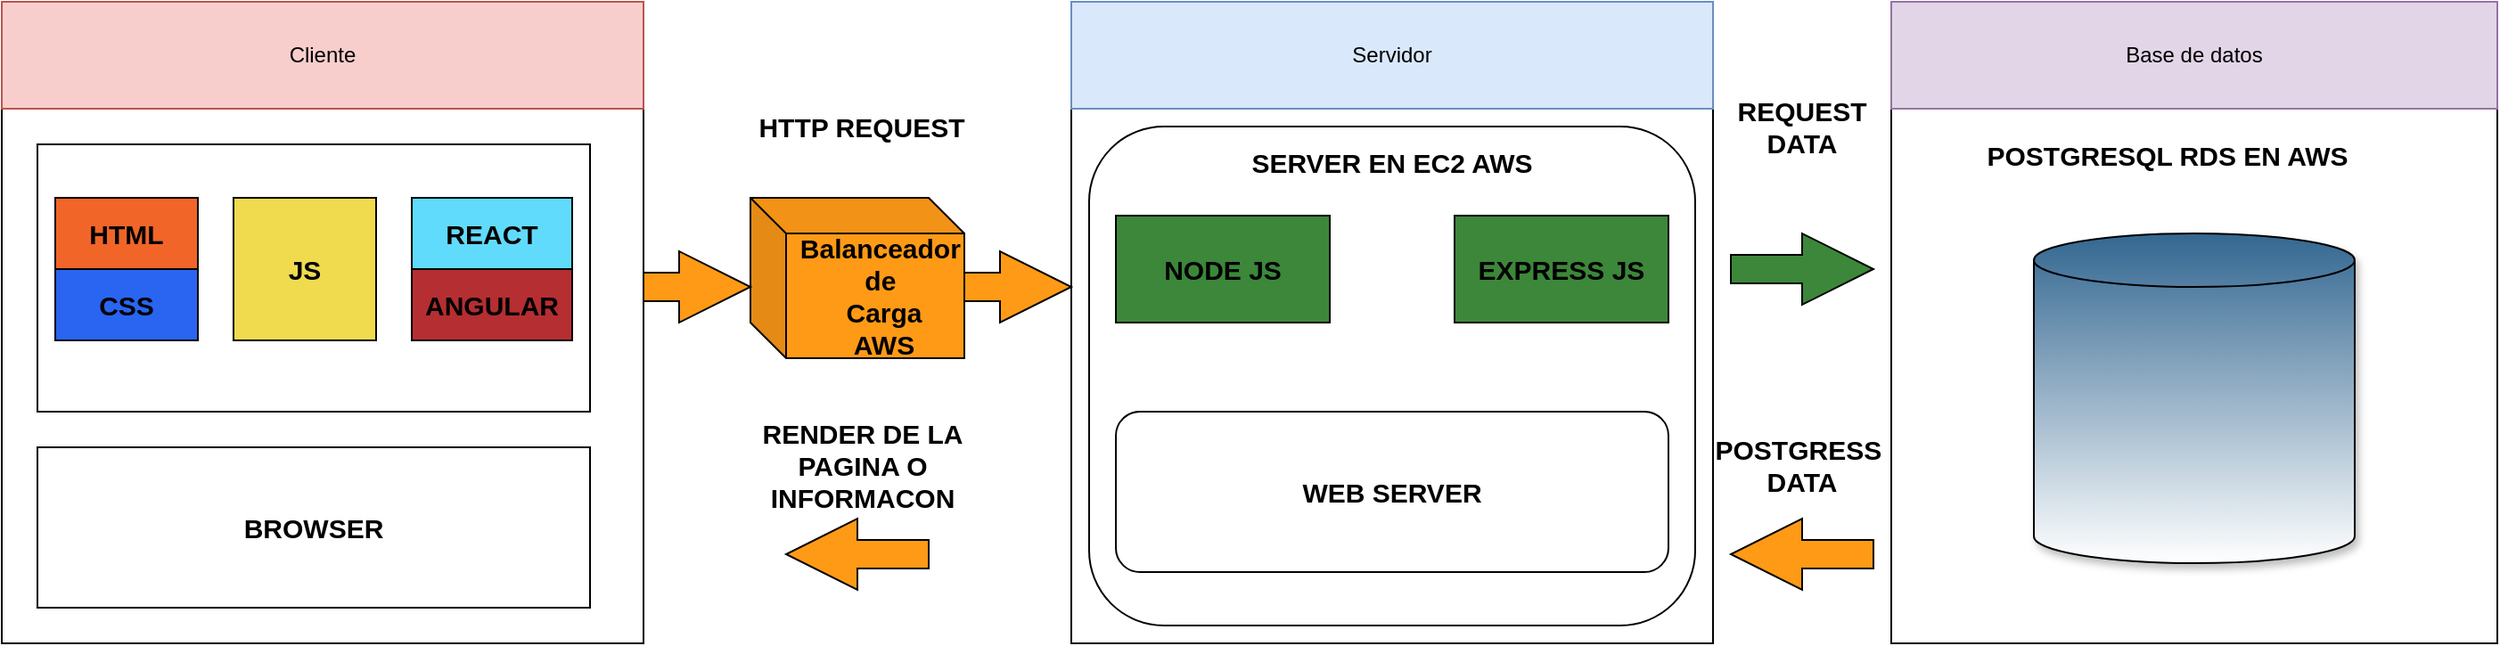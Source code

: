 <mxfile version="13.6.5" type="github">
  <diagram id="1ilV7u2zxLR5_ZmT1951" name="Page-1">
    <mxGraphModel dx="1736" dy="964" grid="1" gridSize="10" guides="1" tooltips="1" connect="1" arrows="1" fold="1" page="1" pageScale="1" pageWidth="827" pageHeight="1169" math="0" shadow="0">
      <root>
        <mxCell id="0" />
        <mxCell id="1" parent="0" />
        <mxCell id="slnHC6HvjloaGQ3Vt_u9-1" value="" style="whiteSpace=wrap;html=1;aspect=fixed;" vertex="1" parent="1">
          <mxGeometry y="40" width="360" height="360" as="geometry" />
        </mxCell>
        <mxCell id="slnHC6HvjloaGQ3Vt_u9-2" value="" style="whiteSpace=wrap;html=1;aspect=fixed;" vertex="1" parent="1">
          <mxGeometry x="600" y="40" width="360" height="360" as="geometry" />
        </mxCell>
        <mxCell id="slnHC6HvjloaGQ3Vt_u9-3" value="" style="rounded=0;whiteSpace=wrap;html=1;" vertex="1" parent="1">
          <mxGeometry x="1060" y="40" width="340" height="360" as="geometry" />
        </mxCell>
        <mxCell id="slnHC6HvjloaGQ3Vt_u9-4" value="Cliente" style="rounded=0;whiteSpace=wrap;html=1;fillColor=#f8cecc;strokeColor=#b85450;" vertex="1" parent="1">
          <mxGeometry y="40" width="360" height="60" as="geometry" />
        </mxCell>
        <mxCell id="slnHC6HvjloaGQ3Vt_u9-5" value="Servidor" style="rounded=0;whiteSpace=wrap;html=1;fillColor=#dae8fc;strokeColor=#6c8ebf;" vertex="1" parent="1">
          <mxGeometry x="600" y="40" width="360" height="60" as="geometry" />
        </mxCell>
        <mxCell id="slnHC6HvjloaGQ3Vt_u9-6" value="Base de datos" style="rounded=0;whiteSpace=wrap;html=1;fillColor=#e1d5e7;strokeColor=#9673a6;" vertex="1" parent="1">
          <mxGeometry x="1060" y="40" width="340" height="60" as="geometry" />
        </mxCell>
        <mxCell id="slnHC6HvjloaGQ3Vt_u9-7" value="" style="shape=cube;whiteSpace=wrap;html=1;boundedLbl=1;backgroundOutline=1;darkOpacity=0.05;darkOpacity2=0.1;fontColor=#FF9A17;fillColor=#FF9A17;" vertex="1" parent="1">
          <mxGeometry x="420" y="150" width="120" height="90" as="geometry" />
        </mxCell>
        <mxCell id="slnHC6HvjloaGQ3Vt_u9-8" value="Balanceador&amp;nbsp;&lt;br style=&quot;font-size: 15px&quot;&gt;de&amp;nbsp;&lt;br style=&quot;font-size: 15px&quot;&gt;Carga&lt;br&gt;AWS" style="text;html=1;strokeColor=none;fillColor=none;align=center;verticalAlign=middle;whiteSpace=wrap;rounded=0;fontStyle=1;fontSize=15;" vertex="1" parent="1">
          <mxGeometry x="450" y="180" width="90" height="50" as="geometry" />
        </mxCell>
        <mxCell id="slnHC6HvjloaGQ3Vt_u9-15" value="" style="rounded=0;whiteSpace=wrap;html=1;fontSize=15;fontColor=#FF9A17;fillColor=#FFFFFF;" vertex="1" parent="1">
          <mxGeometry x="20" y="120" width="310" height="150" as="geometry" />
        </mxCell>
        <mxCell id="slnHC6HvjloaGQ3Vt_u9-18" value="&lt;b&gt;&lt;font color=&quot;#000000&quot;&gt;JS&lt;/font&gt;&lt;/b&gt;" style="whiteSpace=wrap;html=1;aspect=fixed;fontSize=15;fontColor=#FF9A17;fillColor=#F0DB4F;" vertex="1" parent="1">
          <mxGeometry x="130" y="150" width="80" height="80" as="geometry" />
        </mxCell>
        <mxCell id="slnHC6HvjloaGQ3Vt_u9-21" value="" style="rounded=0;whiteSpace=wrap;html=1;fontSize=15;fontColor=#FF9A17;fillColor=#2965f1;" vertex="1" parent="1">
          <mxGeometry x="30" y="190" width="80" height="40" as="geometry" />
        </mxCell>
        <mxCell id="slnHC6HvjloaGQ3Vt_u9-22" value="" style="rounded=0;whiteSpace=wrap;html=1;fontSize=15;fontColor=#FF9A17;fillColor=#F16529;" vertex="1" parent="1">
          <mxGeometry x="30" y="150" width="80" height="40" as="geometry" />
        </mxCell>
        <mxCell id="slnHC6HvjloaGQ3Vt_u9-23" value="" style="rounded=0;whiteSpace=wrap;html=1;fontSize=15;fontColor=#FF9A17;fillColor=#61DBFB;" vertex="1" parent="1">
          <mxGeometry x="230" y="150" width="90" height="40" as="geometry" />
        </mxCell>
        <mxCell id="slnHC6HvjloaGQ3Vt_u9-24" value="" style="rounded=0;whiteSpace=wrap;html=1;fontSize=15;fontColor=#FF9A17;fillColor=#B52E31;" vertex="1" parent="1">
          <mxGeometry x="230" y="190" width="90" height="40" as="geometry" />
        </mxCell>
        <mxCell id="slnHC6HvjloaGQ3Vt_u9-25" value="&lt;font color=&quot;#000000&quot;&gt;&lt;b&gt;HTML&lt;/b&gt;&lt;/font&gt;" style="text;html=1;strokeColor=none;fillColor=none;align=center;verticalAlign=middle;whiteSpace=wrap;rounded=0;fontSize=15;fontColor=#FF9A17;" vertex="1" parent="1">
          <mxGeometry x="50" y="160" width="40" height="20" as="geometry" />
        </mxCell>
        <mxCell id="slnHC6HvjloaGQ3Vt_u9-26" value="&lt;font color=&quot;#000000&quot;&gt;&lt;b&gt;CSS&lt;/b&gt;&lt;/font&gt;" style="text;html=1;strokeColor=none;fillColor=none;align=center;verticalAlign=middle;whiteSpace=wrap;rounded=0;fontSize=15;fontColor=#FF9A17;" vertex="1" parent="1">
          <mxGeometry x="50" y="200" width="40" height="20" as="geometry" />
        </mxCell>
        <mxCell id="slnHC6HvjloaGQ3Vt_u9-27" value="&lt;font color=&quot;#000000&quot;&gt;&lt;b&gt;ANGULAR&lt;/b&gt;&lt;/font&gt;" style="text;html=1;strokeColor=none;fillColor=none;align=center;verticalAlign=middle;whiteSpace=wrap;rounded=0;fontSize=15;fontColor=#FF9A17;" vertex="1" parent="1">
          <mxGeometry x="255" y="200" width="40" height="20" as="geometry" />
        </mxCell>
        <mxCell id="slnHC6HvjloaGQ3Vt_u9-28" value="&lt;font color=&quot;#000000&quot;&gt;&lt;b&gt;REACT&lt;/b&gt;&lt;/font&gt;" style="text;html=1;strokeColor=none;fillColor=none;align=center;verticalAlign=middle;whiteSpace=wrap;rounded=0;fontSize=15;fontColor=#FF9A17;" vertex="1" parent="1">
          <mxGeometry x="255" y="160" width="40" height="20" as="geometry" />
        </mxCell>
        <mxCell id="slnHC6HvjloaGQ3Vt_u9-29" value="&lt;font color=&quot;#000000&quot;&gt;&lt;b&gt;BROWSER&lt;/b&gt;&lt;/font&gt;" style="rounded=0;whiteSpace=wrap;html=1;fontSize=15;fontColor=#FF9A17;fillColor=#FFFFFF;" vertex="1" parent="1">
          <mxGeometry x="20" y="290" width="310" height="90" as="geometry" />
        </mxCell>
        <mxCell id="slnHC6HvjloaGQ3Vt_u9-30" value="&lt;font color=&quot;#000000&quot;&gt;&lt;b&gt;HTTP REQUEST&lt;/b&gt;&lt;/font&gt;" style="text;html=1;strokeColor=none;fillColor=none;align=center;verticalAlign=middle;whiteSpace=wrap;rounded=0;fontSize=15;fontColor=#FF9A17;" vertex="1" parent="1">
          <mxGeometry x="400" y="100" width="165" height="20" as="geometry" />
        </mxCell>
        <mxCell id="slnHC6HvjloaGQ3Vt_u9-31" value="&lt;b&gt;&lt;font color=&quot;#000000&quot;&gt;NODE JS&lt;/font&gt;&lt;/b&gt;" style="rounded=0;whiteSpace=wrap;html=1;fontSize=15;fontColor=#FF9A17;fillColor=#3C873A;" vertex="1" parent="1">
          <mxGeometry x="625" y="160" width="120" height="60" as="geometry" />
        </mxCell>
        <mxCell id="slnHC6HvjloaGQ3Vt_u9-32" value="&lt;font color=&quot;#000000&quot;&gt;&lt;b&gt;EXPRESS JS&lt;/b&gt;&lt;/font&gt;" style="rounded=0;whiteSpace=wrap;html=1;fillColor=#3C873A;fontSize=15;fontColor=#FF9A17;" vertex="1" parent="1">
          <mxGeometry x="815" y="160" width="120" height="60" as="geometry" />
        </mxCell>
        <mxCell id="slnHC6HvjloaGQ3Vt_u9-33" value="&lt;font color=&quot;#000000&quot;&gt;&lt;b&gt;WEB SERVER&lt;/b&gt;&lt;/font&gt;" style="rounded=1;whiteSpace=wrap;html=1;fontSize=15;fontColor=#FF9A17;fillColor=#FFFFFF;" vertex="1" parent="1">
          <mxGeometry x="625" y="270" width="310" height="90" as="geometry" />
        </mxCell>
        <mxCell id="slnHC6HvjloaGQ3Vt_u9-34" value="" style="html=1;shadow=0;dashed=0;align=center;verticalAlign=middle;shape=mxgraph.arrows2.arrow;dy=0.6;dx=40;notch=0;fontSize=15;fontColor=#FF9A17;fillColor=#3C873A;" vertex="1" parent="1">
          <mxGeometry x="970" y="170" width="80" height="40" as="geometry" />
        </mxCell>
        <mxCell id="slnHC6HvjloaGQ3Vt_u9-35" value="&lt;font color=&quot;#000000&quot;&gt;&lt;b&gt;REQUEST&lt;br&gt;DATA&lt;/b&gt;&lt;/font&gt;" style="text;html=1;strokeColor=none;fillColor=none;align=center;verticalAlign=middle;whiteSpace=wrap;rounded=0;fontSize=15;fontColor=#FF9A17;" vertex="1" parent="1">
          <mxGeometry x="980" y="95" width="60" height="30" as="geometry" />
        </mxCell>
        <mxCell id="slnHC6HvjloaGQ3Vt_u9-36" value="" style="shape=cylinder2;whiteSpace=wrap;html=1;boundedLbl=1;backgroundOutline=1;size=15;fontSize=15;fontColor=#FF9A17;fillColor=#336791;shadow=1;gradientColor=#ffffff;gradientDirection=south;" vertex="1" parent="1">
          <mxGeometry x="1140" y="170" width="180" height="185" as="geometry" />
        </mxCell>
        <mxCell id="slnHC6HvjloaGQ3Vt_u9-37" value="&lt;font color=&quot;#000000&quot;&gt;&lt;b&gt;POSTGRESQL RDS EN AWS&lt;/b&gt;&lt;/font&gt;" style="text;html=1;strokeColor=none;fillColor=none;align=center;verticalAlign=middle;whiteSpace=wrap;rounded=0;fontSize=15;fontColor=#FF9A17;" vertex="1" parent="1">
          <mxGeometry x="1090" y="116.24" width="250" height="20" as="geometry" />
        </mxCell>
        <mxCell id="slnHC6HvjloaGQ3Vt_u9-39" value="" style="rounded=1;whiteSpace=wrap;html=1;fontSize=15;fontColor=#FF9A17;gradientColor=#ffffff;fillColor=none;shadow=0;" vertex="1" parent="1">
          <mxGeometry x="610" y="110" width="340" height="280" as="geometry" />
        </mxCell>
        <mxCell id="slnHC6HvjloaGQ3Vt_u9-40" value="&lt;font color=&quot;#000000&quot;&gt;&lt;b&gt;SERVER EN EC2 AWS&lt;/b&gt;&lt;/font&gt;" style="text;html=1;strokeColor=none;fillColor=none;align=center;verticalAlign=middle;whiteSpace=wrap;rounded=0;fontSize=15;fontColor=#FF9A17;" vertex="1" parent="1">
          <mxGeometry x="685" y="120" width="190" height="20" as="geometry" />
        </mxCell>
        <mxCell id="slnHC6HvjloaGQ3Vt_u9-42" value="" style="html=1;shadow=0;dashed=0;align=center;verticalAlign=middle;shape=mxgraph.arrows2.arrow;dy=0.6;dx=40;notch=0;fontSize=15;fontColor=#FF9A17;rotation=-180;fillColor=#FF9A17;" vertex="1" parent="1">
          <mxGeometry x="970" y="330" width="80" height="40" as="geometry" />
        </mxCell>
        <mxCell id="slnHC6HvjloaGQ3Vt_u9-43" value="" style="html=1;shadow=0;dashed=0;align=center;verticalAlign=middle;shape=mxgraph.arrows2.arrow;dy=0.6;dx=40;notch=0;fontSize=15;fontColor=#FF9A17;rotation=-180;fillColor=#FF9A17;" vertex="1" parent="1">
          <mxGeometry x="440" y="330" width="80" height="40" as="geometry" />
        </mxCell>
        <mxCell id="slnHC6HvjloaGQ3Vt_u9-44" value="&lt;font color=&quot;#000000&quot;&gt;&lt;b&gt;POSTGRESS&amp;nbsp;&lt;br&gt;DATA&lt;/b&gt;&lt;/font&gt;" style="text;html=1;strokeColor=none;fillColor=none;align=center;verticalAlign=middle;whiteSpace=wrap;rounded=0;shadow=0;fontSize=15;fontColor=#FF9A17;" vertex="1" parent="1">
          <mxGeometry x="975" y="290" width="70" height="20" as="geometry" />
        </mxCell>
        <mxCell id="slnHC6HvjloaGQ3Vt_u9-46" value="&lt;font color=&quot;#000000&quot;&gt;&lt;b&gt;RENDER DE LA PAGINA O INFORMACON&lt;/b&gt;&lt;/font&gt;" style="text;html=1;strokeColor=none;fillColor=none;align=center;verticalAlign=middle;whiteSpace=wrap;rounded=0;shadow=1;fontSize=15;fontColor=#FF9A17;" vertex="1" parent="1">
          <mxGeometry x="407.5" y="290" width="150" height="20" as="geometry" />
        </mxCell>
        <mxCell id="slnHC6HvjloaGQ3Vt_u9-49" value="" style="html=1;shadow=0;dashed=0;align=center;verticalAlign=middle;shape=mxgraph.arrows2.arrow;dy=0.6;dx=40;notch=0;fontSize=15;fontColor=#FF9A17;rotation=0;fillColor=#FF9A17;" vertex="1" parent="1">
          <mxGeometry x="360" y="180" width="60" height="40" as="geometry" />
        </mxCell>
        <mxCell id="slnHC6HvjloaGQ3Vt_u9-50" value="" style="html=1;shadow=0;dashed=0;align=center;verticalAlign=middle;shape=mxgraph.arrows2.arrow;dy=0.6;dx=40;notch=0;fontSize=15;fontColor=#FF9A17;rotation=0;fillColor=#FF9A17;" vertex="1" parent="1">
          <mxGeometry x="540" y="180" width="60" height="40" as="geometry" />
        </mxCell>
      </root>
    </mxGraphModel>
  </diagram>
</mxfile>
